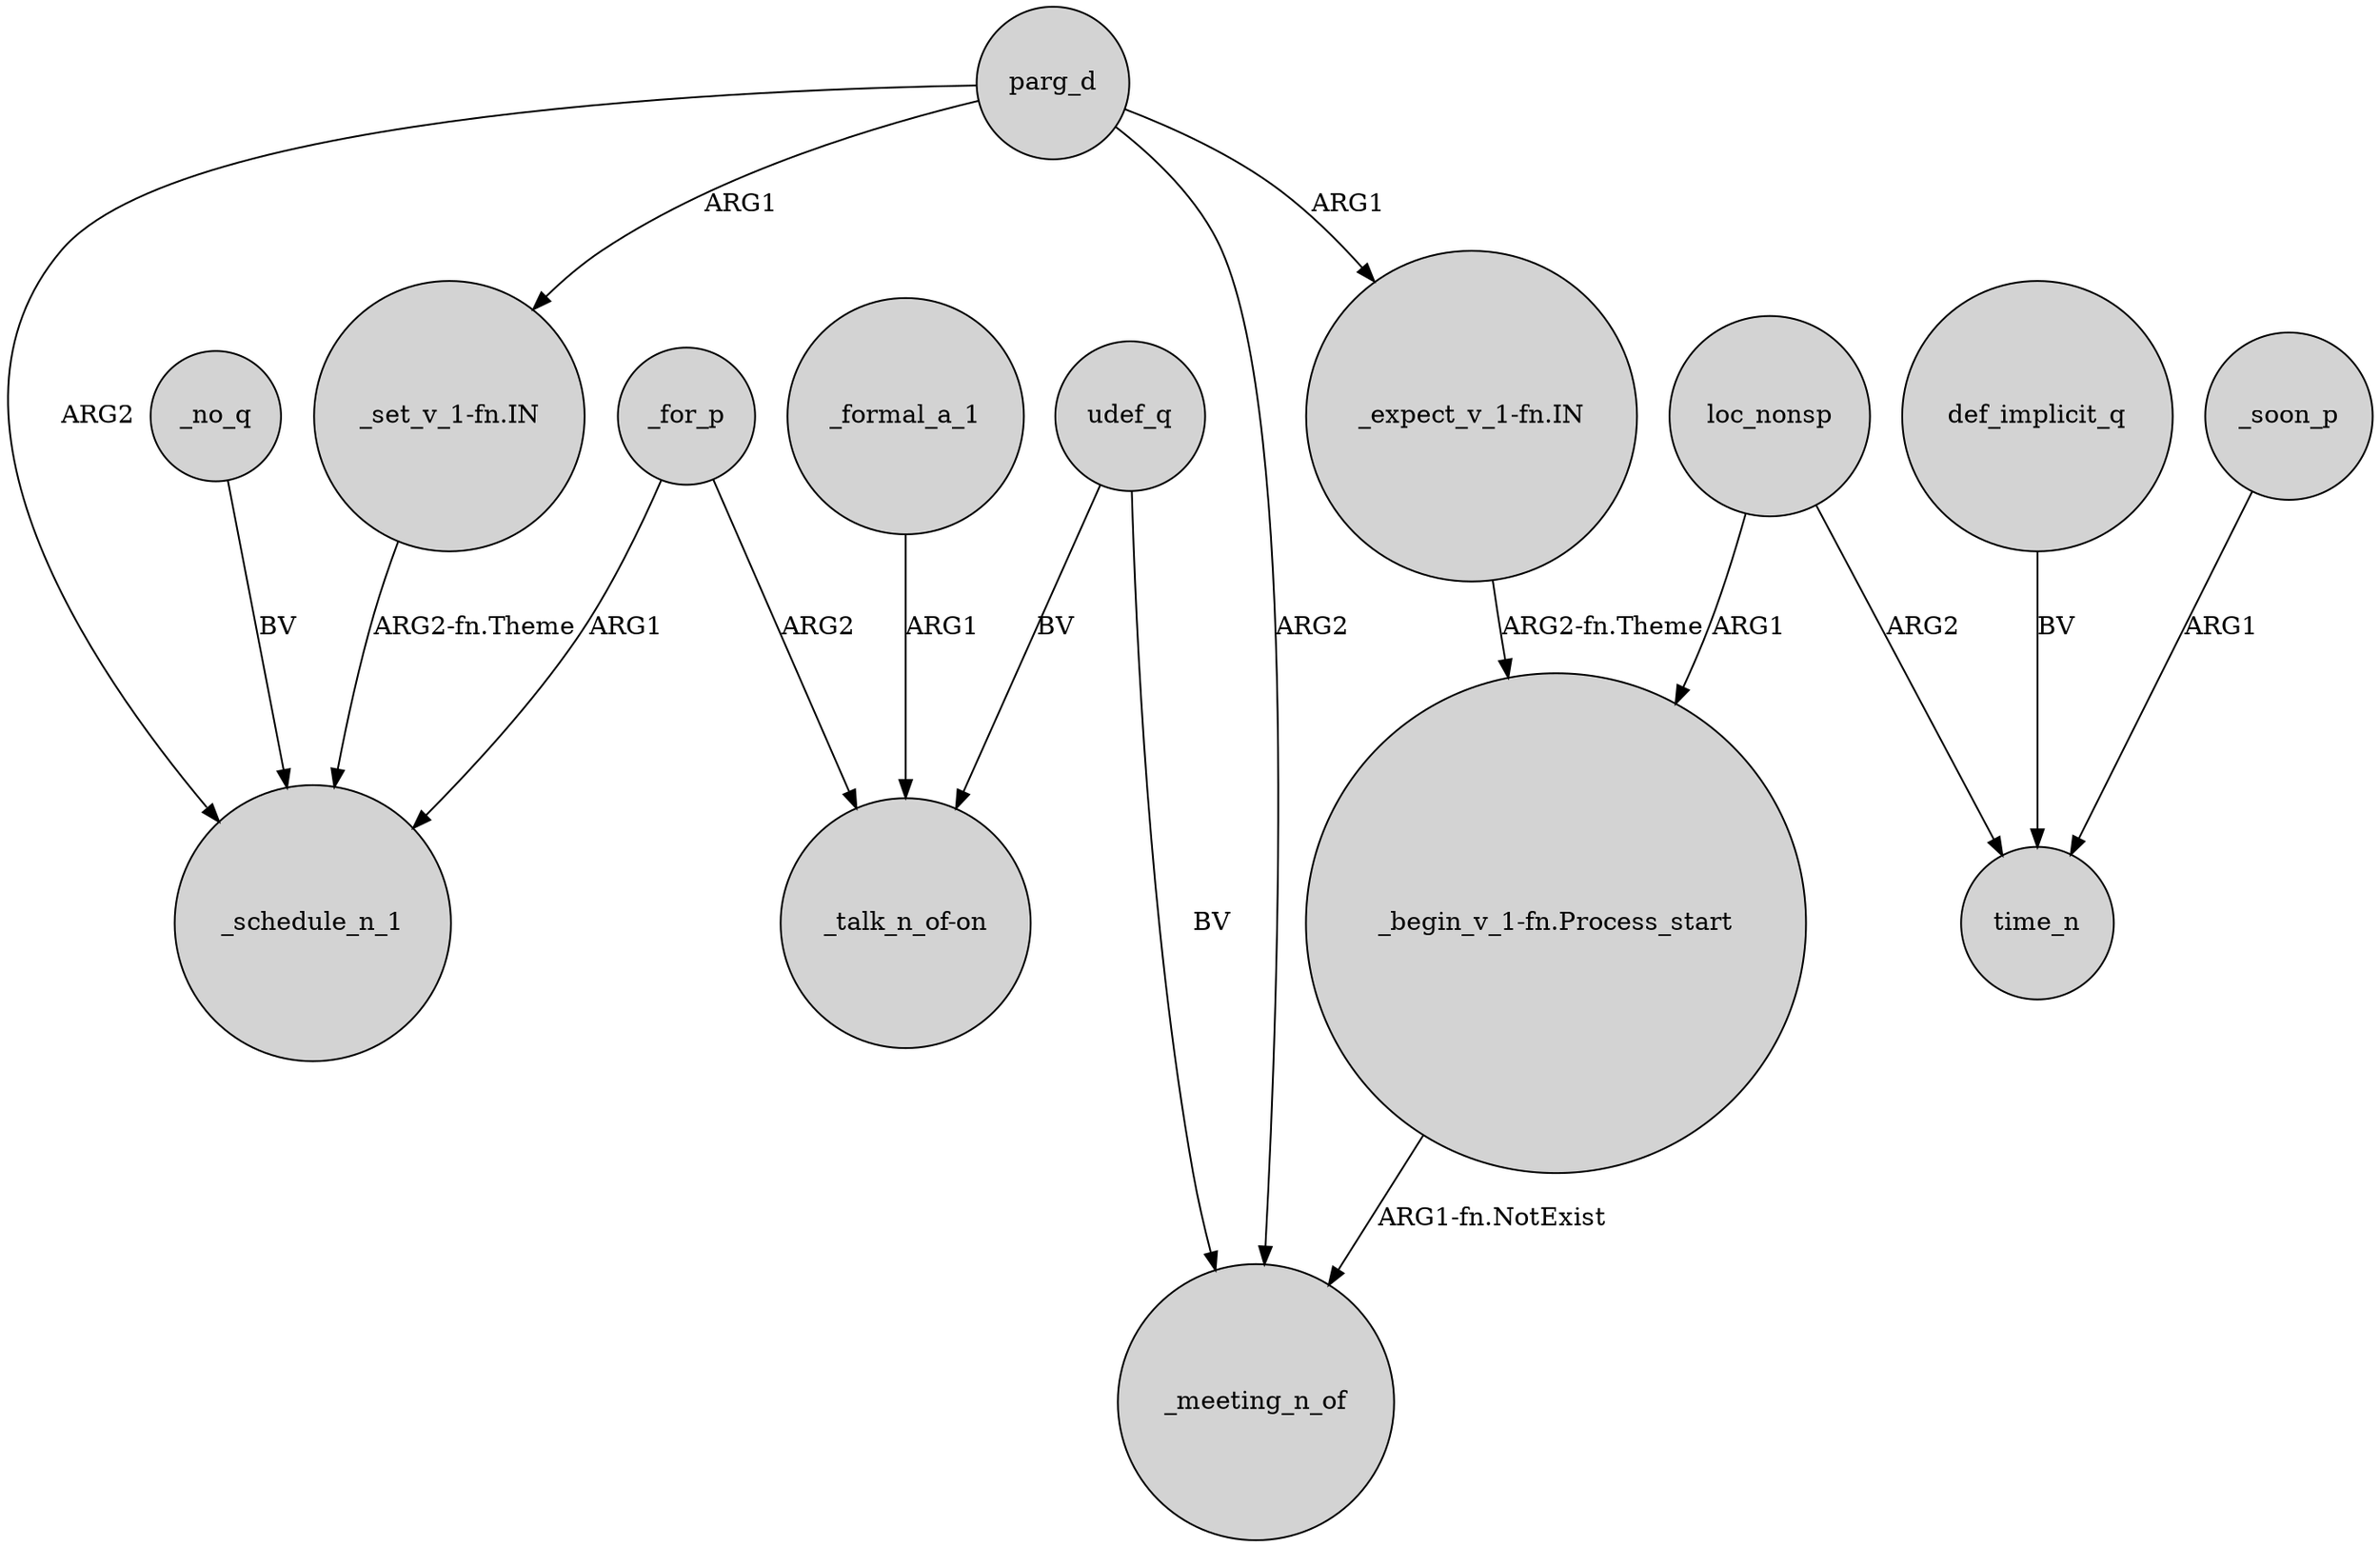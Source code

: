 digraph {
	node [shape=circle style=filled]
	"_set_v_1-fn.IN" -> _schedule_n_1 [label="ARG2-fn.Theme"]
	_no_q -> _schedule_n_1 [label=BV]
	_soon_p -> time_n [label=ARG1]
	udef_q -> "_talk_n_of-on" [label=BV]
	udef_q -> _meeting_n_of [label=BV]
	"_expect_v_1-fn.IN" -> "_begin_v_1-fn.Process_start" [label="ARG2-fn.Theme"]
	_for_p -> _schedule_n_1 [label=ARG1]
	parg_d -> "_expect_v_1-fn.IN" [label=ARG1]
	parg_d -> _meeting_n_of [label=ARG2]
	parg_d -> "_set_v_1-fn.IN" [label=ARG1]
	parg_d -> _schedule_n_1 [label=ARG2]
	_formal_a_1 -> "_talk_n_of-on" [label=ARG1]
	"_begin_v_1-fn.Process_start" -> _meeting_n_of [label="ARG1-fn.NotExist"]
	loc_nonsp -> "_begin_v_1-fn.Process_start" [label=ARG1]
	loc_nonsp -> time_n [label=ARG2]
	def_implicit_q -> time_n [label=BV]
	_for_p -> "_talk_n_of-on" [label=ARG2]
}
